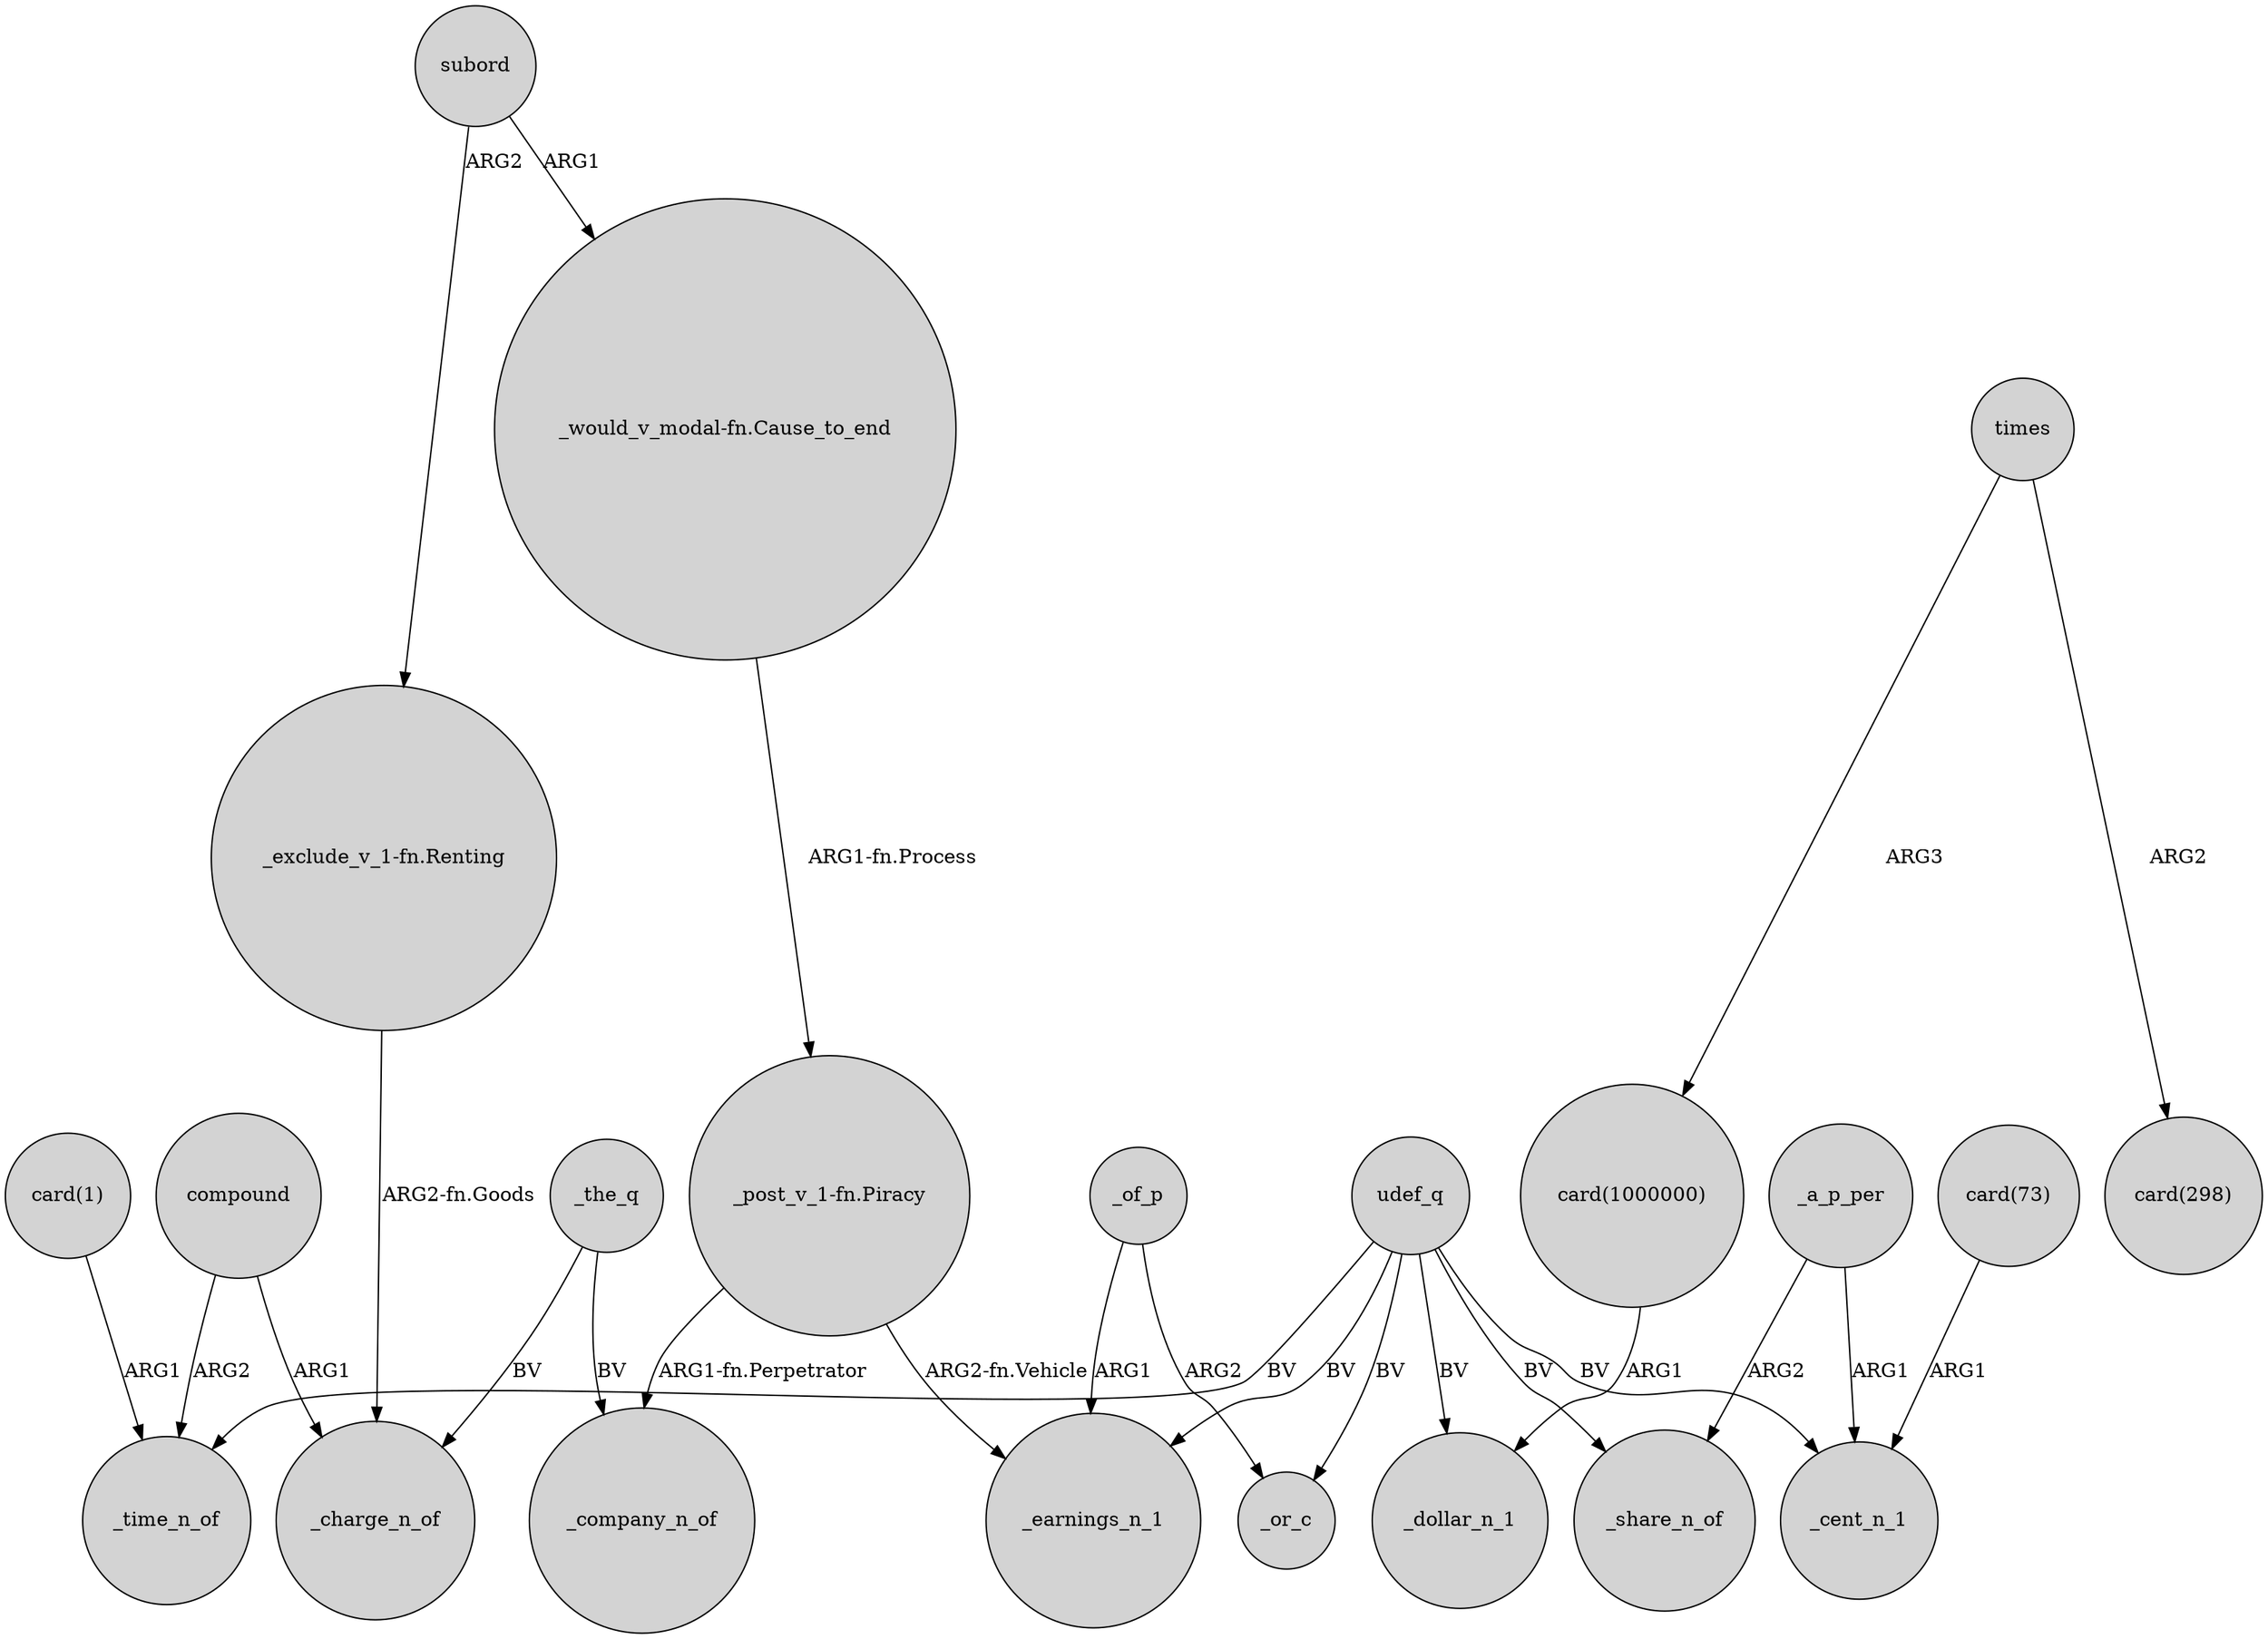digraph {
	node [shape=circle style=filled]
	udef_q -> _time_n_of [label=BV]
	_a_p_per -> _cent_n_1 [label=ARG1]
	"_post_v_1-fn.Piracy" -> _company_n_of [label="ARG1-fn.Perpetrator"]
	_the_q -> _charge_n_of [label=BV]
	times -> "card(1000000)" [label=ARG3]
	"_exclude_v_1-fn.Renting" -> _charge_n_of [label="ARG2-fn.Goods"]
	udef_q -> _cent_n_1 [label=BV]
	udef_q -> _or_c [label=BV]
	"_would_v_modal-fn.Cause_to_end" -> "_post_v_1-fn.Piracy" [label="ARG1-fn.Process"]
	compound -> _charge_n_of [label=ARG1]
	_a_p_per -> _share_n_of [label=ARG2]
	udef_q -> _earnings_n_1 [label=BV]
	_of_p -> _earnings_n_1 [label=ARG1]
	udef_q -> _share_n_of [label=BV]
	udef_q -> _dollar_n_1 [label=BV]
	"_post_v_1-fn.Piracy" -> _earnings_n_1 [label="ARG2-fn.Vehicle"]
	"card(1000000)" -> _dollar_n_1 [label=ARG1]
	"card(73)" -> _cent_n_1 [label=ARG1]
	"card(1)" -> _time_n_of [label=ARG1]
	compound -> _time_n_of [label=ARG2]
	subord -> "_exclude_v_1-fn.Renting" [label=ARG2]
	_of_p -> _or_c [label=ARG2]
	subord -> "_would_v_modal-fn.Cause_to_end" [label=ARG1]
	times -> "card(298)" [label=ARG2]
	_the_q -> _company_n_of [label=BV]
}
